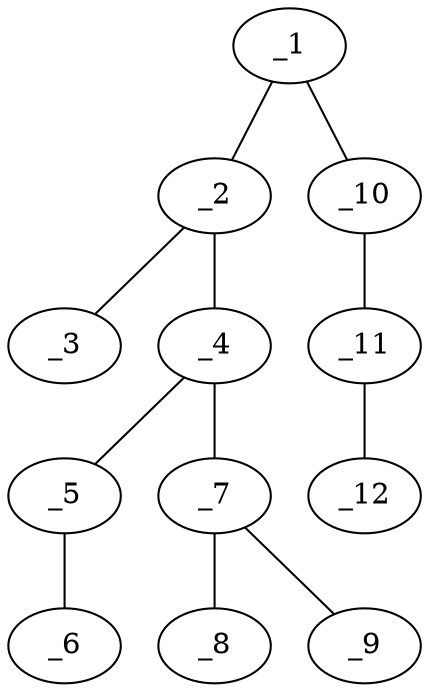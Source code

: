 graph molid663589 {
	_1	 [charge=0,
		chem=4,
		symbol="N  ",
		x="5.4641",
		y="0.25"];
	_2	 [charge=0,
		chem=1,
		symbol="C  ",
		x="4.5981",
		y="0.75"];
	_1 -- _2	 [valence=1];
	_10	 [charge=0,
		chem=1,
		symbol="C  ",
		x="6.3301",
		y="0.75"];
	_1 -- _10	 [valence=1];
	_3	 [charge=0,
		chem=2,
		symbol="O  ",
		x="4.5981",
		y="1.75"];
	_2 -- _3	 [valence=2];
	_4	 [charge=0,
		chem=1,
		symbol="C  ",
		x="3.7321",
		y="0.25"];
	_2 -- _4	 [valence=1];
	_5	 [charge=1,
		chem=4,
		symbol="N  ",
		x="3.7321",
		y="-0.75"];
	_4 -- _5	 [valence=2];
	_7	 [charge=0,
		chem=1,
		symbol="C  ",
		x="2.866",
		y="0.75"];
	_4 -- _7	 [valence=1];
	_6	 [charge="-1",
		chem=4,
		symbol="N  ",
		x="3.7321",
		y="-1.75"];
	_5 -- _6	 [valence=2];
	_8	 [charge=0,
		chem=2,
		symbol="O  ",
		x=2,
		y="0.25"];
	_7 -- _8	 [valence=2];
	_9	 [charge=0,
		chem=1,
		symbol="C  ",
		x="2.866",
		y="1.75"];
	_7 -- _9	 [valence=1];
	_11	 [charge=0,
		chem=1,
		symbol="C  ",
		x="7.1962",
		y="0.25"];
	_10 -- _11	 [valence=1];
	_12	 [charge=0,
		chem=4,
		symbol="N  ",
		x="8.0622",
		y="-0.25"];
	_11 -- _12	 [valence=3];
}
